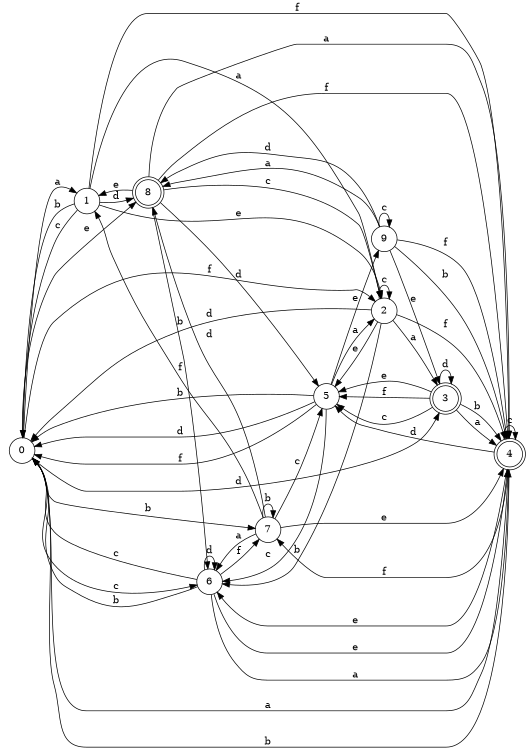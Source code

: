 digraph n8_2 {
__start0 [label="" shape="none"];

rankdir=LR;
size="8,5";

s0 [style="filled", color="black", fillcolor="white" shape="circle", label="0"];
s1 [style="filled", color="black", fillcolor="white" shape="circle", label="1"];
s2 [style="filled", color="black", fillcolor="white" shape="circle", label="2"];
s3 [style="rounded,filled", color="black", fillcolor="white" shape="doublecircle", label="3"];
s4 [style="rounded,filled", color="black", fillcolor="white" shape="doublecircle", label="4"];
s5 [style="filled", color="black", fillcolor="white" shape="circle", label="5"];
s6 [style="filled", color="black", fillcolor="white" shape="circle", label="6"];
s7 [style="filled", color="black", fillcolor="white" shape="circle", label="7"];
s8 [style="rounded,filled", color="black", fillcolor="white" shape="doublecircle", label="8"];
s9 [style="filled", color="black", fillcolor="white" shape="circle", label="9"];
s0 -> s1 [label="a"];
s0 -> s7 [label="b"];
s0 -> s6 [label="c"];
s0 -> s3 [label="d"];
s0 -> s8 [label="e"];
s0 -> s2 [label="f"];
s1 -> s2 [label="a"];
s1 -> s0 [label="b"];
s1 -> s0 [label="c"];
s1 -> s8 [label="d"];
s1 -> s2 [label="e"];
s1 -> s4 [label="f"];
s2 -> s3 [label="a"];
s2 -> s6 [label="b"];
s2 -> s2 [label="c"];
s2 -> s0 [label="d"];
s2 -> s5 [label="e"];
s2 -> s4 [label="f"];
s3 -> s4 [label="a"];
s3 -> s4 [label="b"];
s3 -> s5 [label="c"];
s3 -> s3 [label="d"];
s3 -> s5 [label="e"];
s3 -> s5 [label="f"];
s4 -> s0 [label="a"];
s4 -> s0 [label="b"];
s4 -> s4 [label="c"];
s4 -> s5 [label="d"];
s4 -> s6 [label="e"];
s4 -> s7 [label="f"];
s5 -> s2 [label="a"];
s5 -> s0 [label="b"];
s5 -> s6 [label="c"];
s5 -> s0 [label="d"];
s5 -> s9 [label="e"];
s5 -> s0 [label="f"];
s6 -> s4 [label="a"];
s6 -> s0 [label="b"];
s6 -> s0 [label="c"];
s6 -> s6 [label="d"];
s6 -> s4 [label="e"];
s6 -> s7 [label="f"];
s7 -> s6 [label="a"];
s7 -> s7 [label="b"];
s7 -> s5 [label="c"];
s7 -> s8 [label="d"];
s7 -> s4 [label="e"];
s7 -> s1 [label="f"];
s8 -> s4 [label="a"];
s8 -> s6 [label="b"];
s8 -> s2 [label="c"];
s8 -> s5 [label="d"];
s8 -> s1 [label="e"];
s8 -> s4 [label="f"];
s9 -> s8 [label="a"];
s9 -> s4 [label="b"];
s9 -> s9 [label="c"];
s9 -> s8 [label="d"];
s9 -> s3 [label="e"];
s9 -> s4 [label="f"];

}